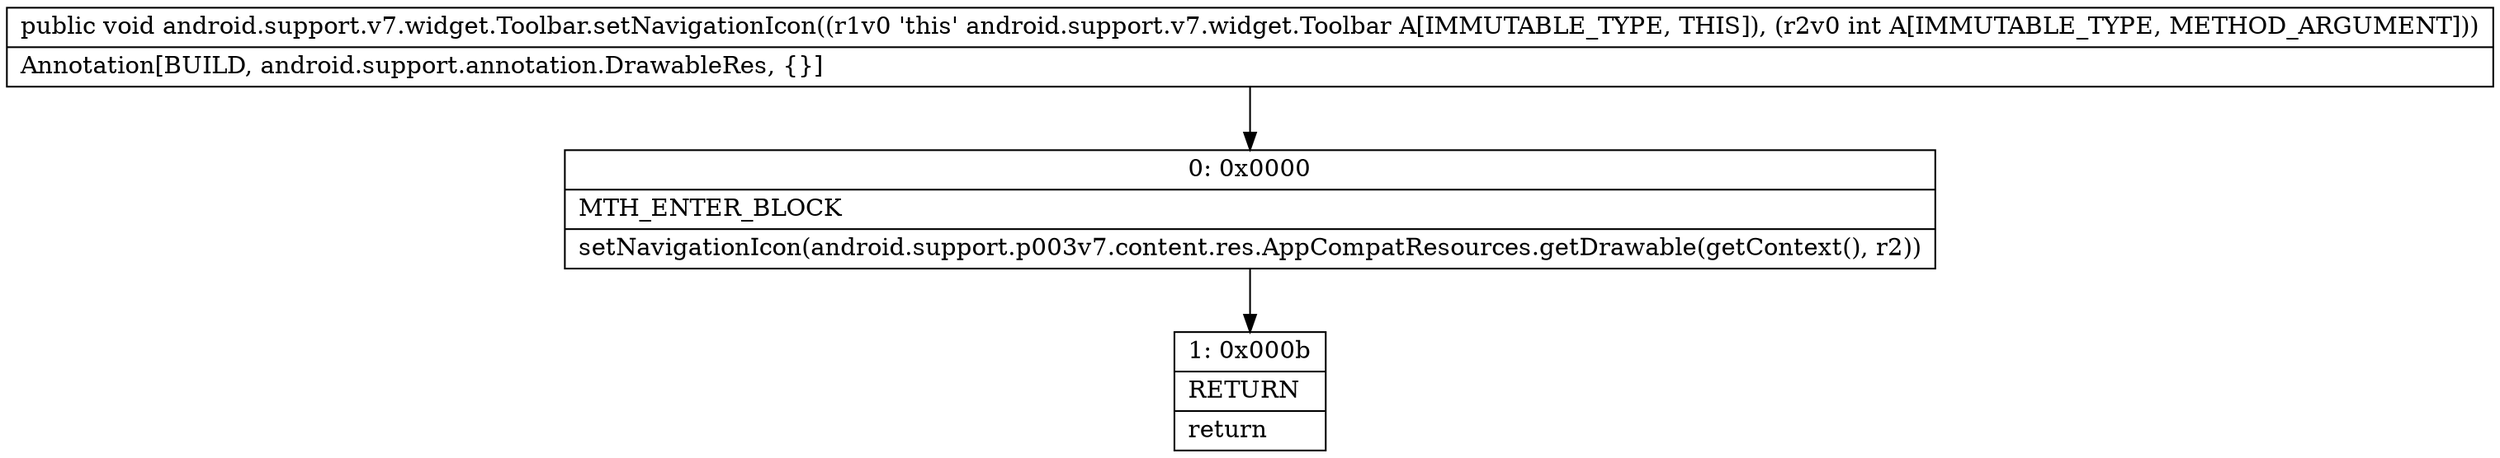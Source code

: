 digraph "CFG forandroid.support.v7.widget.Toolbar.setNavigationIcon(I)V" {
Node_0 [shape=record,label="{0\:\ 0x0000|MTH_ENTER_BLOCK\l|setNavigationIcon(android.support.p003v7.content.res.AppCompatResources.getDrawable(getContext(), r2))\l}"];
Node_1 [shape=record,label="{1\:\ 0x000b|RETURN\l|return\l}"];
MethodNode[shape=record,label="{public void android.support.v7.widget.Toolbar.setNavigationIcon((r1v0 'this' android.support.v7.widget.Toolbar A[IMMUTABLE_TYPE, THIS]), (r2v0 int A[IMMUTABLE_TYPE, METHOD_ARGUMENT]))  | Annotation[BUILD, android.support.annotation.DrawableRes, \{\}]\l}"];
MethodNode -> Node_0;
Node_0 -> Node_1;
}

